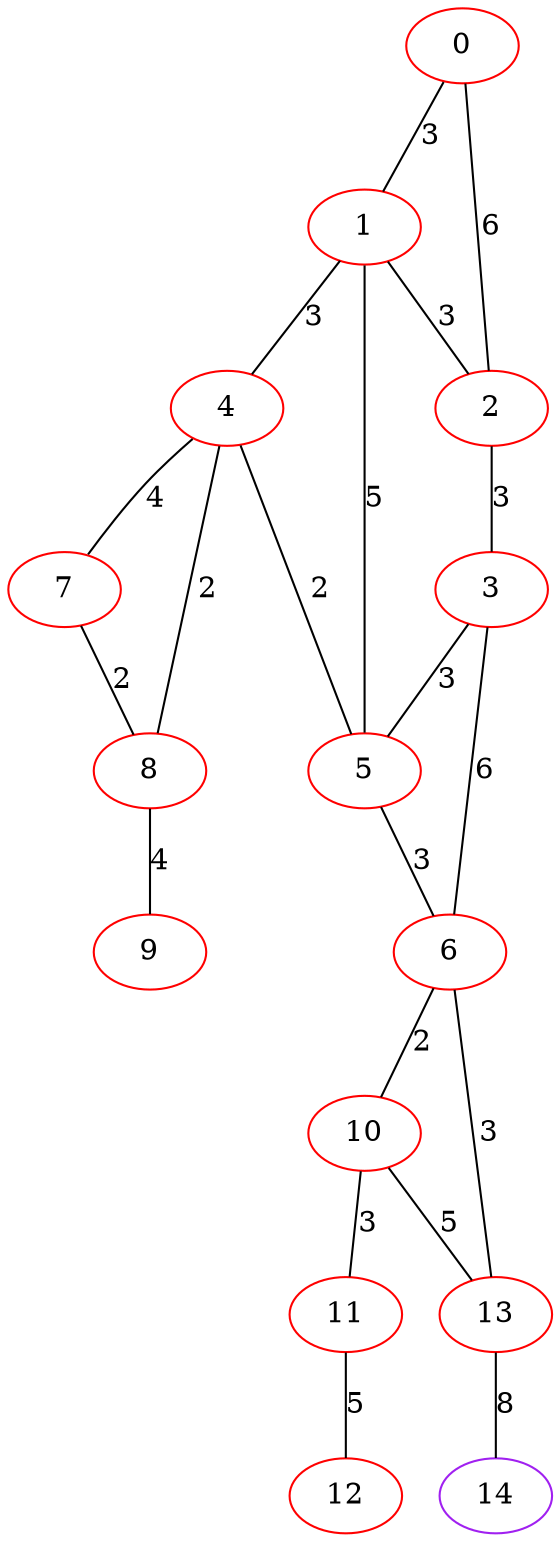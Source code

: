 graph "" {
0 [color=red, weight=1];
1 [color=red, weight=1];
2 [color=red, weight=1];
3 [color=red, weight=1];
4 [color=red, weight=1];
5 [color=red, weight=1];
6 [color=red, weight=1];
7 [color=red, weight=1];
8 [color=red, weight=1];
9 [color=red, weight=1];
10 [color=red, weight=1];
11 [color=red, weight=1];
12 [color=red, weight=1];
13 [color=red, weight=1];
14 [color=purple, weight=4];
0 -- 1  [key=0, label=3];
0 -- 2  [key=0, label=6];
1 -- 2  [key=0, label=3];
1 -- 4  [key=0, label=3];
1 -- 5  [key=0, label=5];
2 -- 3  [key=0, label=3];
3 -- 5  [key=0, label=3];
3 -- 6  [key=0, label=6];
4 -- 8  [key=0, label=2];
4 -- 5  [key=0, label=2];
4 -- 7  [key=0, label=4];
5 -- 6  [key=0, label=3];
6 -- 10  [key=0, label=2];
6 -- 13  [key=0, label=3];
7 -- 8  [key=0, label=2];
8 -- 9  [key=0, label=4];
10 -- 11  [key=0, label=3];
10 -- 13  [key=0, label=5];
11 -- 12  [key=0, label=5];
13 -- 14  [key=0, label=8];
}
